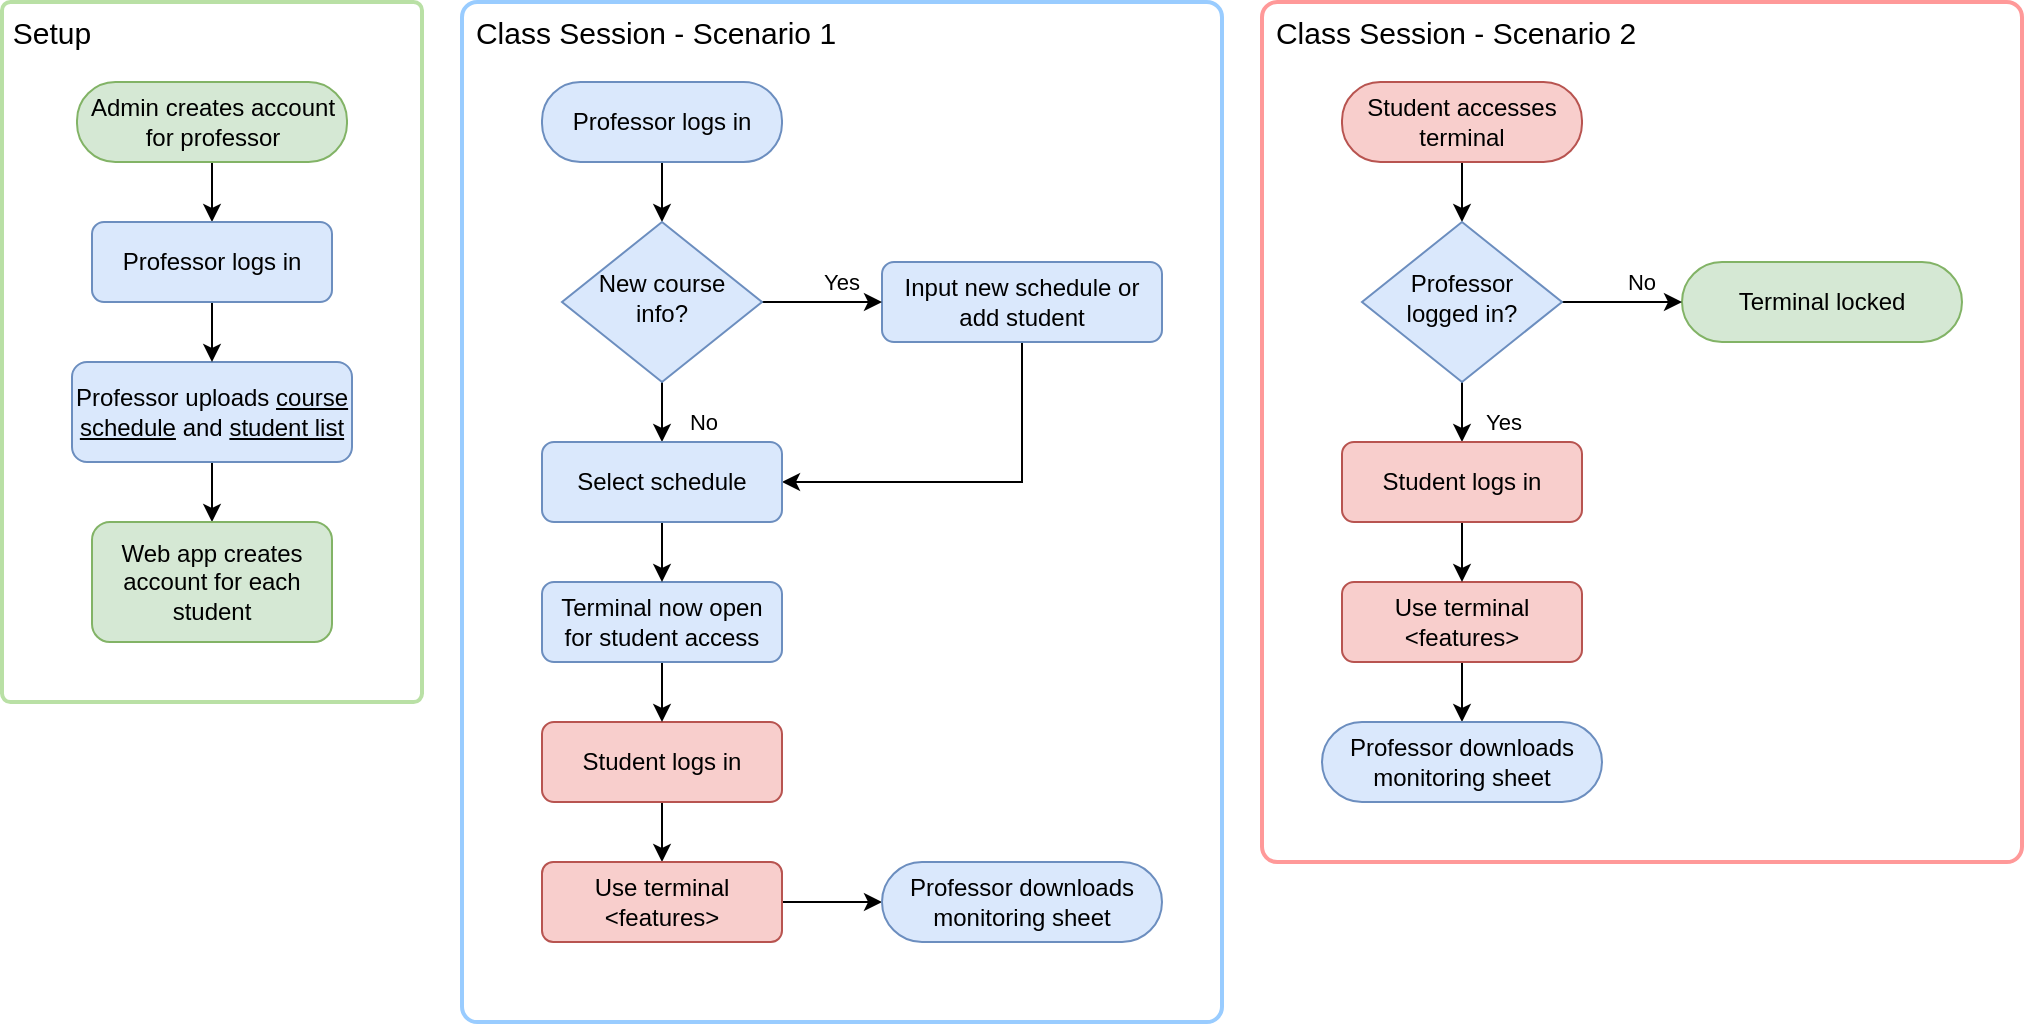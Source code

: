 <mxfile version="17.1.2" type="device"><diagram id="C5RBs43oDa-KdzZeNtuy" name="Page-1"><mxGraphModel dx="1277" dy="619" grid="1" gridSize="10" guides="1" tooltips="1" connect="1" arrows="1" fold="1" page="1" pageScale="1" pageWidth="1169" pageHeight="827" math="0" shadow="0"><root><mxCell id="WIyWlLk6GJQsqaUBKTNV-0"/><mxCell id="WIyWlLk6GJQsqaUBKTNV-1" parent="WIyWlLk6GJQsqaUBKTNV-0"/><mxCell id="B5Vg6t9p0Uu318-WF-Jg-15" value="" style="rounded=1;whiteSpace=wrap;html=1;arcSize=2;strokeWidth=2;strokeColor=#B9E0A5;" parent="WIyWlLk6GJQsqaUBKTNV-1" vertex="1"><mxGeometry x="80" y="159" width="210" height="350" as="geometry"/></mxCell><mxCell id="B5Vg6t9p0Uu318-WF-Jg-11" value="" style="rounded=1;whiteSpace=wrap;html=1;arcSize=2;strokeWidth=2;strokeColor=#99CCFF;" parent="WIyWlLk6GJQsqaUBKTNV-1" vertex="1"><mxGeometry x="310" y="159" width="380" height="510" as="geometry"/></mxCell><mxCell id="B5Vg6t9p0Uu318-WF-Jg-28" value="" style="edgeStyle=orthogonalEdgeStyle;rounded=0;orthogonalLoop=1;jettySize=auto;html=1;fontSize=15;" parent="WIyWlLk6GJQsqaUBKTNV-1" source="B5Vg6t9p0Uu318-WF-Jg-1" target="B5Vg6t9p0Uu318-WF-Jg-20" edge="1"><mxGeometry relative="1" as="geometry"/></mxCell><mxCell id="B5Vg6t9p0Uu318-WF-Jg-1" value="Student logs in" style="rounded=1;whiteSpace=wrap;html=1;fontSize=12;glass=0;strokeWidth=1;shadow=0;fillColor=#f8cecc;strokeColor=#b85450;" parent="WIyWlLk6GJQsqaUBKTNV-1" vertex="1"><mxGeometry x="350" y="519" width="120" height="40" as="geometry"/></mxCell><mxCell id="B5Vg6t9p0Uu318-WF-Jg-31" style="edgeStyle=orthogonalEdgeStyle;rounded=0;orthogonalLoop=1;jettySize=auto;html=1;exitX=0.5;exitY=1;exitDx=0;exitDy=0;entryX=1;entryY=0.5;entryDx=0;entryDy=0;fontSize=15;" parent="WIyWlLk6GJQsqaUBKTNV-1" source="B5Vg6t9p0Uu318-WF-Jg-3" target="B5Vg6t9p0Uu318-WF-Jg-19" edge="1"><mxGeometry relative="1" as="geometry"/></mxCell><mxCell id="B5Vg6t9p0Uu318-WF-Jg-3" value="Input new schedule or add student" style="rounded=1;whiteSpace=wrap;html=1;fontSize=12;glass=0;strokeWidth=1;shadow=0;fillColor=#dae8fc;strokeColor=#6c8ebf;" parent="WIyWlLk6GJQsqaUBKTNV-1" vertex="1"><mxGeometry x="520" y="289" width="140" height="40" as="geometry"/></mxCell><mxCell id="B5Vg6t9p0Uu318-WF-Jg-27" style="edgeStyle=orthogonalEdgeStyle;rounded=0;orthogonalLoop=1;jettySize=auto;html=1;entryX=0.5;entryY=0;entryDx=0;entryDy=0;fontSize=15;" parent="WIyWlLk6GJQsqaUBKTNV-1" source="B5Vg6t9p0Uu318-WF-Jg-5" target="B5Vg6t9p0Uu318-WF-Jg-1" edge="1"><mxGeometry relative="1" as="geometry"/></mxCell><mxCell id="B5Vg6t9p0Uu318-WF-Jg-5" value="Terminal now open for student access" style="rounded=1;whiteSpace=wrap;html=1;fontSize=12;glass=0;strokeWidth=1;shadow=0;fillColor=#dae8fc;strokeColor=#6c8ebf;" parent="WIyWlLk6GJQsqaUBKTNV-1" vertex="1"><mxGeometry x="350" y="449" width="120" height="40" as="geometry"/></mxCell><mxCell id="B5Vg6t9p0Uu318-WF-Jg-22" value="" style="edgeStyle=orthogonalEdgeStyle;rounded=0;orthogonalLoop=1;jettySize=auto;html=1;fontSize=15;" parent="WIyWlLk6GJQsqaUBKTNV-1" source="B5Vg6t9p0Uu318-WF-Jg-8" target="B5Vg6t9p0Uu318-WF-Jg-16" edge="1"><mxGeometry relative="1" as="geometry"/></mxCell><mxCell id="B5Vg6t9p0Uu318-WF-Jg-8" value="&lt;span&gt;Professor logs in&lt;/span&gt;" style="rounded=1;whiteSpace=wrap;html=1;arcSize=48;fillColor=#dae8fc;strokeColor=#6c8ebf;" parent="WIyWlLk6GJQsqaUBKTNV-1" vertex="1"><mxGeometry x="350" y="199" width="120" height="40" as="geometry"/></mxCell><mxCell id="B5Vg6t9p0Uu318-WF-Jg-64" value="" style="edgeStyle=orthogonalEdgeStyle;rounded=0;orthogonalLoop=1;jettySize=auto;html=1;fontSize=13;" parent="WIyWlLk6GJQsqaUBKTNV-1" source="B5Vg6t9p0Uu318-WF-Jg-9" target="B5Vg6t9p0Uu318-WF-Jg-35" edge="1"><mxGeometry relative="1" as="geometry"/></mxCell><mxCell id="B5Vg6t9p0Uu318-WF-Jg-9" value="Admin creates account for professor" style="rounded=1;whiteSpace=wrap;html=1;arcSize=48;fillColor=#d5e8d4;strokeColor=#82b366;" parent="WIyWlLk6GJQsqaUBKTNV-1" vertex="1"><mxGeometry x="117.5" y="199" width="135" height="40" as="geometry"/></mxCell><mxCell id="B5Vg6t9p0Uu318-WF-Jg-69" value="" style="edgeStyle=orthogonalEdgeStyle;rounded=0;orthogonalLoop=1;jettySize=auto;html=1;fontSize=13;" parent="WIyWlLk6GJQsqaUBKTNV-1" source="B5Vg6t9p0Uu318-WF-Jg-10" target="B5Vg6t9p0Uu318-WF-Jg-36" edge="1"><mxGeometry relative="1" as="geometry"/></mxCell><mxCell id="B5Vg6t9p0Uu318-WF-Jg-10" value="Professor uploads&amp;nbsp;&lt;u&gt;course schedule&lt;/u&gt; and &lt;u&gt;student list&lt;/u&gt;" style="rounded=1;whiteSpace=wrap;html=1;fontSize=12;glass=0;strokeWidth=1;shadow=0;fillColor=#dae8fc;strokeColor=#6c8ebf;" parent="WIyWlLk6GJQsqaUBKTNV-1" vertex="1"><mxGeometry x="115" y="339" width="140" height="50" as="geometry"/></mxCell><mxCell id="B5Vg6t9p0Uu318-WF-Jg-13" value="Class Session - Scenario 1" style="text;html=1;strokeColor=none;fillColor=none;align=center;verticalAlign=middle;whiteSpace=wrap;rounded=0;fontSize=15;" parent="WIyWlLk6GJQsqaUBKTNV-1" vertex="1"><mxGeometry x="314" y="159" width="186" height="30" as="geometry"/></mxCell><mxCell id="B5Vg6t9p0Uu318-WF-Jg-14" value="Setup" style="text;html=1;strokeColor=none;fillColor=none;align=center;verticalAlign=middle;whiteSpace=wrap;rounded=0;fontSize=15;" parent="WIyWlLk6GJQsqaUBKTNV-1" vertex="1"><mxGeometry x="80" y="159" width="50" height="30" as="geometry"/></mxCell><mxCell id="B5Vg6t9p0Uu318-WF-Jg-23" value="" style="edgeStyle=orthogonalEdgeStyle;rounded=0;orthogonalLoop=1;jettySize=auto;html=1;fontSize=15;" parent="WIyWlLk6GJQsqaUBKTNV-1" source="B5Vg6t9p0Uu318-WF-Jg-16" target="B5Vg6t9p0Uu318-WF-Jg-19" edge="1"><mxGeometry relative="1" as="geometry"/></mxCell><mxCell id="B5Vg6t9p0Uu318-WF-Jg-29" value="" style="edgeStyle=orthogonalEdgeStyle;rounded=0;orthogonalLoop=1;jettySize=auto;html=1;fontSize=15;" parent="WIyWlLk6GJQsqaUBKTNV-1" source="B5Vg6t9p0Uu318-WF-Jg-16" target="B5Vg6t9p0Uu318-WF-Jg-3" edge="1"><mxGeometry relative="1" as="geometry"/></mxCell><mxCell id="B5Vg6t9p0Uu318-WF-Jg-16" value="New course info?" style="rhombus;whiteSpace=wrap;html=1;shadow=0;fontFamily=Helvetica;fontSize=12;align=center;strokeWidth=1;spacing=6;spacingTop=-4;fillColor=#dae8fc;strokeColor=#6c8ebf;" parent="WIyWlLk6GJQsqaUBKTNV-1" vertex="1"><mxGeometry x="360" y="269" width="100" height="80" as="geometry"/></mxCell><mxCell id="B5Vg6t9p0Uu318-WF-Jg-24" value="" style="edgeStyle=orthogonalEdgeStyle;rounded=0;orthogonalLoop=1;jettySize=auto;html=1;fontSize=15;" parent="WIyWlLk6GJQsqaUBKTNV-1" source="B5Vg6t9p0Uu318-WF-Jg-19" target="B5Vg6t9p0Uu318-WF-Jg-5" edge="1"><mxGeometry relative="1" as="geometry"/></mxCell><mxCell id="B5Vg6t9p0Uu318-WF-Jg-19" value="Select schedule" style="rounded=1;whiteSpace=wrap;html=1;fontSize=12;glass=0;strokeWidth=1;shadow=0;fillColor=#dae8fc;strokeColor=#6c8ebf;" parent="WIyWlLk6GJQsqaUBKTNV-1" vertex="1"><mxGeometry x="350" y="379" width="120" height="40" as="geometry"/></mxCell><mxCell id="B5Vg6t9p0Uu318-WF-Jg-41" value="" style="edgeStyle=orthogonalEdgeStyle;rounded=0;orthogonalLoop=1;jettySize=auto;html=1;fontSize=13;" parent="WIyWlLk6GJQsqaUBKTNV-1" source="B5Vg6t9p0Uu318-WF-Jg-20" target="B5Vg6t9p0Uu318-WF-Jg-40" edge="1"><mxGeometry relative="1" as="geometry"/></mxCell><mxCell id="B5Vg6t9p0Uu318-WF-Jg-20" value="Use terminal &amp;lt;features&amp;gt;" style="rounded=1;whiteSpace=wrap;html=1;fontSize=12;glass=0;strokeWidth=1;shadow=0;fillColor=#f8cecc;strokeColor=#b85450;arcSize=14;" parent="WIyWlLk6GJQsqaUBKTNV-1" vertex="1"><mxGeometry x="350" y="589" width="120" height="40" as="geometry"/></mxCell><mxCell id="B5Vg6t9p0Uu318-WF-Jg-32" value="Yes" style="text;html=1;strokeColor=none;fillColor=none;align=center;verticalAlign=middle;whiteSpace=wrap;rounded=0;fontSize=11;" parent="WIyWlLk6GJQsqaUBKTNV-1" vertex="1"><mxGeometry x="480" y="289" width="40" height="20" as="geometry"/></mxCell><mxCell id="B5Vg6t9p0Uu318-WF-Jg-33" value="No" style="text;html=1;strokeColor=none;fillColor=none;align=center;verticalAlign=middle;whiteSpace=wrap;rounded=0;fontSize=11;" parent="WIyWlLk6GJQsqaUBKTNV-1" vertex="1"><mxGeometry x="411" y="359" width="40" height="20" as="geometry"/></mxCell><mxCell id="B5Vg6t9p0Uu318-WF-Jg-68" style="edgeStyle=orthogonalEdgeStyle;rounded=0;orthogonalLoop=1;jettySize=auto;html=1;exitX=0.5;exitY=1;exitDx=0;exitDy=0;entryX=0.5;entryY=0;entryDx=0;entryDy=0;fontSize=13;" parent="WIyWlLk6GJQsqaUBKTNV-1" source="B5Vg6t9p0Uu318-WF-Jg-35" target="B5Vg6t9p0Uu318-WF-Jg-10" edge="1"><mxGeometry relative="1" as="geometry"/></mxCell><mxCell id="B5Vg6t9p0Uu318-WF-Jg-35" value="Professor logs in" style="rounded=1;whiteSpace=wrap;html=1;fontSize=12;glass=0;strokeWidth=1;shadow=0;fillColor=#dae8fc;strokeColor=#6c8ebf;" parent="WIyWlLk6GJQsqaUBKTNV-1" vertex="1"><mxGeometry x="125" y="269" width="120" height="40" as="geometry"/></mxCell><mxCell id="B5Vg6t9p0Uu318-WF-Jg-36" value="Web app creates account for each student" style="rounded=1;whiteSpace=wrap;html=1;fontSize=12;glass=0;strokeWidth=1;shadow=0;fillColor=#d5e8d4;strokeColor=#82b366;" parent="WIyWlLk6GJQsqaUBKTNV-1" vertex="1"><mxGeometry x="125" y="419" width="120" height="60" as="geometry"/></mxCell><mxCell id="B5Vg6t9p0Uu318-WF-Jg-40" value="Professor downloads monitoring sheet" style="rounded=1;whiteSpace=wrap;html=1;fontSize=12;glass=0;strokeWidth=1;shadow=0;fillColor=#dae8fc;strokeColor=#6c8ebf;arcSize=50;" parent="WIyWlLk6GJQsqaUBKTNV-1" vertex="1"><mxGeometry x="520" y="589" width="140" height="40" as="geometry"/></mxCell><mxCell id="B5Vg6t9p0Uu318-WF-Jg-42" value="" style="rounded=1;whiteSpace=wrap;html=1;arcSize=2;strokeWidth=2;strokeColor=#FF9999;" parent="WIyWlLk6GJQsqaUBKTNV-1" vertex="1"><mxGeometry x="710" y="159" width="380" height="430" as="geometry"/></mxCell><mxCell id="B5Vg6t9p0Uu318-WF-Jg-46" value="Terminal locked" style="rounded=1;whiteSpace=wrap;html=1;fontSize=12;glass=0;strokeWidth=1;shadow=0;fillColor=#d5e8d4;strokeColor=#82b366;arcSize=50;" parent="WIyWlLk6GJQsqaUBKTNV-1" vertex="1"><mxGeometry x="920" y="289" width="140" height="40" as="geometry"/></mxCell><mxCell id="B5Vg6t9p0Uu318-WF-Jg-63" value="" style="edgeStyle=orthogonalEdgeStyle;rounded=0;orthogonalLoop=1;jettySize=auto;html=1;fontSize=13;" parent="WIyWlLk6GJQsqaUBKTNV-1" source="B5Vg6t9p0Uu318-WF-Jg-48" target="B5Vg6t9p0Uu318-WF-Jg-61" edge="1"><mxGeometry relative="1" as="geometry"/></mxCell><mxCell id="B5Vg6t9p0Uu318-WF-Jg-48" value="Use terminal &amp;lt;features&amp;gt;" style="rounded=1;whiteSpace=wrap;html=1;fontSize=12;glass=0;strokeWidth=1;shadow=0;fillColor=#f8cecc;strokeColor=#b85450;" parent="WIyWlLk6GJQsqaUBKTNV-1" vertex="1"><mxGeometry x="750" y="449" width="120" height="40" as="geometry"/></mxCell><mxCell id="B5Vg6t9p0Uu318-WF-Jg-49" value="" style="edgeStyle=orthogonalEdgeStyle;rounded=0;orthogonalLoop=1;jettySize=auto;html=1;fontSize=15;" parent="WIyWlLk6GJQsqaUBKTNV-1" source="B5Vg6t9p0Uu318-WF-Jg-50" target="B5Vg6t9p0Uu318-WF-Jg-54" edge="1"><mxGeometry relative="1" as="geometry"/></mxCell><mxCell id="B5Vg6t9p0Uu318-WF-Jg-50" value="&lt;span&gt;Student accesses terminal&lt;/span&gt;" style="rounded=1;whiteSpace=wrap;html=1;arcSize=48;fillColor=#f8cecc;strokeColor=#b85450;" parent="WIyWlLk6GJQsqaUBKTNV-1" vertex="1"><mxGeometry x="750" y="199" width="120" height="40" as="geometry"/></mxCell><mxCell id="B5Vg6t9p0Uu318-WF-Jg-51" value="Class Session - Scenario 2" style="text;html=1;strokeColor=none;fillColor=none;align=center;verticalAlign=middle;whiteSpace=wrap;rounded=0;fontSize=15;" parent="WIyWlLk6GJQsqaUBKTNV-1" vertex="1"><mxGeometry x="714" y="159" width="186" height="30" as="geometry"/></mxCell><mxCell id="B5Vg6t9p0Uu318-WF-Jg-52" value="" style="edgeStyle=orthogonalEdgeStyle;rounded=0;orthogonalLoop=1;jettySize=auto;html=1;fontSize=15;" parent="WIyWlLk6GJQsqaUBKTNV-1" source="B5Vg6t9p0Uu318-WF-Jg-54" target="B5Vg6t9p0Uu318-WF-Jg-56" edge="1"><mxGeometry relative="1" as="geometry"/></mxCell><mxCell id="B5Vg6t9p0Uu318-WF-Jg-53" value="" style="edgeStyle=orthogonalEdgeStyle;rounded=0;orthogonalLoop=1;jettySize=auto;html=1;fontSize=15;" parent="WIyWlLk6GJQsqaUBKTNV-1" source="B5Vg6t9p0Uu318-WF-Jg-54" target="B5Vg6t9p0Uu318-WF-Jg-46" edge="1"><mxGeometry relative="1" as="geometry"/></mxCell><mxCell id="B5Vg6t9p0Uu318-WF-Jg-54" value="Professor logged in?" style="rhombus;whiteSpace=wrap;html=1;shadow=0;fontFamily=Helvetica;fontSize=12;align=center;strokeWidth=1;spacing=6;spacingTop=-4;fillColor=#dae8fc;strokeColor=#6c8ebf;" parent="WIyWlLk6GJQsqaUBKTNV-1" vertex="1"><mxGeometry x="760" y="269" width="100" height="80" as="geometry"/></mxCell><mxCell id="B5Vg6t9p0Uu318-WF-Jg-55" value="" style="edgeStyle=orthogonalEdgeStyle;rounded=0;orthogonalLoop=1;jettySize=auto;html=1;fontSize=15;" parent="WIyWlLk6GJQsqaUBKTNV-1" source="B5Vg6t9p0Uu318-WF-Jg-56" target="B5Vg6t9p0Uu318-WF-Jg-48" edge="1"><mxGeometry relative="1" as="geometry"/></mxCell><mxCell id="B5Vg6t9p0Uu318-WF-Jg-56" value="Student logs in" style="rounded=1;whiteSpace=wrap;html=1;fontSize=12;glass=0;strokeWidth=1;shadow=0;fillColor=#f8cecc;strokeColor=#b85450;" parent="WIyWlLk6GJQsqaUBKTNV-1" vertex="1"><mxGeometry x="750" y="379" width="120" height="40" as="geometry"/></mxCell><mxCell id="B5Vg6t9p0Uu318-WF-Jg-59" value="No" style="text;html=1;strokeColor=none;fillColor=none;align=center;verticalAlign=middle;whiteSpace=wrap;rounded=0;fontSize=11;" parent="WIyWlLk6GJQsqaUBKTNV-1" vertex="1"><mxGeometry x="880" y="289" width="40" height="20" as="geometry"/></mxCell><mxCell id="B5Vg6t9p0Uu318-WF-Jg-60" value="Yes" style="text;html=1;strokeColor=none;fillColor=none;align=center;verticalAlign=middle;whiteSpace=wrap;rounded=0;fontSize=11;" parent="WIyWlLk6GJQsqaUBKTNV-1" vertex="1"><mxGeometry x="811" y="359" width="40" height="20" as="geometry"/></mxCell><mxCell id="B5Vg6t9p0Uu318-WF-Jg-61" value="Professor downloads monitoring sheet" style="rounded=1;whiteSpace=wrap;html=1;fontSize=12;glass=0;strokeWidth=1;shadow=0;fillColor=#dae8fc;strokeColor=#6c8ebf;arcSize=50;" parent="WIyWlLk6GJQsqaUBKTNV-1" vertex="1"><mxGeometry x="740" y="519" width="140" height="40" as="geometry"/></mxCell></root></mxGraphModel></diagram></mxfile>